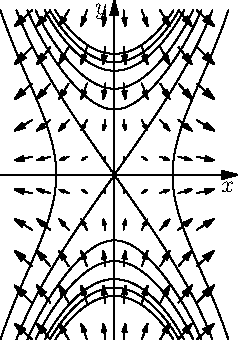 import graph;
import contour;
size(6cm,6cm);

real F(real x, real y) { return x^2 + cos(y) ; }
path foo(pair p) { return (0,0)--(2 p.x,- sin(p.y)); }
add(vectorfield(foo,(-1,-2),(1,2)));

draw(contour(F,(-2,-2),(2,2),new real[] {0.1, 0.2, 0.3,0.5,0.7,1,1.5}));

xaxis("$x$",Arrow());
yaxis("$y$",Arrow());
